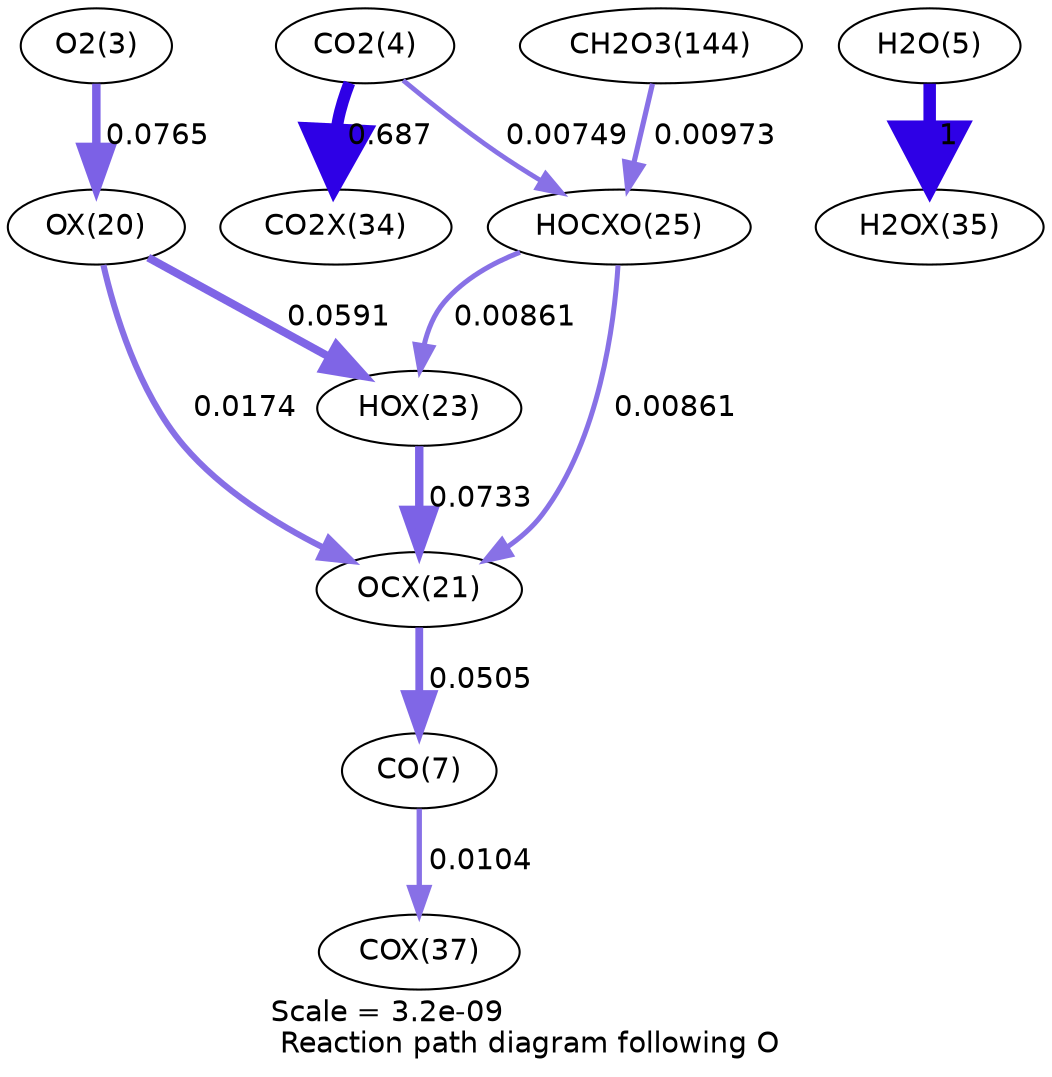 digraph reaction_paths {
center=1;
s5 -> s24[fontname="Helvetica", penwidth=4.06, arrowsize=2.03, color="0.7, 0.576, 0.9"
, label=" 0.0765"];
s24 -> s27[fontname="Helvetica", penwidth=3.86, arrowsize=1.93, color="0.7, 0.559, 0.9"
, label=" 0.0591"];
s24 -> s25[fontname="Helvetica", penwidth=2.94, arrowsize=1.47, color="0.7, 0.517, 0.9"
, label=" 0.0174"];
s27 -> s25[fontname="Helvetica", penwidth=4.03, arrowsize=2.01, color="0.7, 0.573, 0.9"
, label=" 0.0733"];
s29 -> s27[fontname="Helvetica", penwidth=2.41, arrowsize=1.21, color="0.7, 0.509, 0.9"
, label=" 0.00861"];
s7 -> s34[fontname="Helvetica", penwidth=6, arrowsize=3, color="0.7, 1.5, 0.9"
, label=" 1"];
s25 -> s9[fontname="Helvetica", penwidth=3.75, arrowsize=1.87, color="0.7, 0.551, 0.9"
, label=" 0.0505"];
s9 -> s36[fontname="Helvetica", penwidth=2.56, arrowsize=1.28, color="0.7, 0.51, 0.9"
, label=" 0.0104"];
s29 -> s25[fontname="Helvetica", penwidth=2.41, arrowsize=1.21, color="0.7, 0.509, 0.9"
, label=" 0.00861"];
s6 -> s29[fontname="Helvetica", penwidth=2.31, arrowsize=1.15, color="0.7, 0.507, 0.9"
, label=" 0.00749"];
s6 -> s33[fontname="Helvetica", penwidth=5.72, arrowsize=2.86, color="0.7, 1.19, 0.9"
, label=" 0.687"];
s21 -> s29[fontname="Helvetica", penwidth=2.5, arrowsize=1.25, color="0.7, 0.51, 0.9"
, label=" 0.00973"];
s5 [ fontname="Helvetica", label="O2(3)"];
s6 [ fontname="Helvetica", label="CO2(4)"];
s7 [ fontname="Helvetica", label="H2O(5)"];
s9 [ fontname="Helvetica", label="CO(7)"];
s21 [ fontname="Helvetica", label="CH2O3(144)"];
s24 [ fontname="Helvetica", label="OX(20)"];
s25 [ fontname="Helvetica", label="OCX(21)"];
s27 [ fontname="Helvetica", label="HOX(23)"];
s29 [ fontname="Helvetica", label="HOCXO(25)"];
s33 [ fontname="Helvetica", label="CO2X(34)"];
s34 [ fontname="Helvetica", label="H2OX(35)"];
s36 [ fontname="Helvetica", label="COX(37)"];
 label = "Scale = 3.2e-09\l Reaction path diagram following O";
 fontname = "Helvetica";
}
